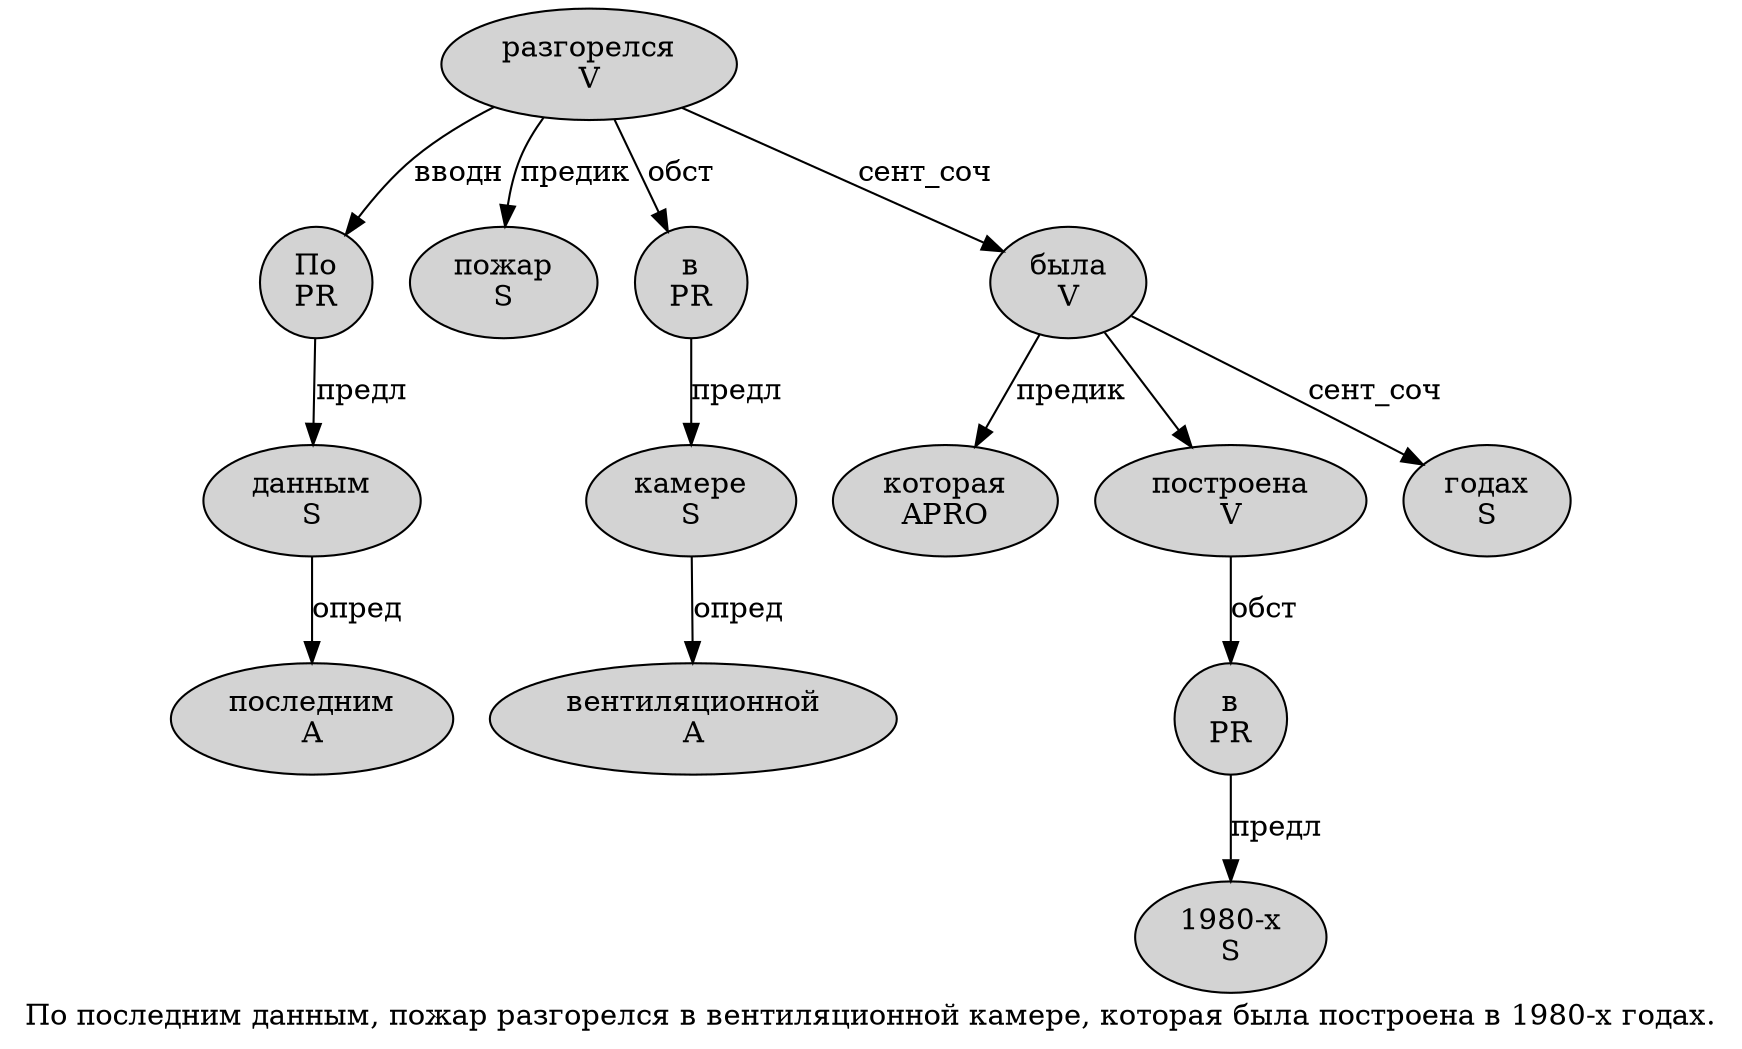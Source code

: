 digraph SENTENCE_1271 {
	graph [label="По последним данным, пожар разгорелся в вентиляционной камере, которая была построена в 1980-х годах."]
	node [style=filled]
		0 [label="По
PR" color="" fillcolor=lightgray penwidth=1 shape=ellipse]
		1 [label="последним
A" color="" fillcolor=lightgray penwidth=1 shape=ellipse]
		2 [label="данным
S" color="" fillcolor=lightgray penwidth=1 shape=ellipse]
		4 [label="пожар
S" color="" fillcolor=lightgray penwidth=1 shape=ellipse]
		5 [label="разгорелся
V" color="" fillcolor=lightgray penwidth=1 shape=ellipse]
		6 [label="в
PR" color="" fillcolor=lightgray penwidth=1 shape=ellipse]
		7 [label="вентиляционной
A" color="" fillcolor=lightgray penwidth=1 shape=ellipse]
		8 [label="камере
S" color="" fillcolor=lightgray penwidth=1 shape=ellipse]
		10 [label="которая
APRO" color="" fillcolor=lightgray penwidth=1 shape=ellipse]
		11 [label="была
V" color="" fillcolor=lightgray penwidth=1 shape=ellipse]
		12 [label="построена
V" color="" fillcolor=lightgray penwidth=1 shape=ellipse]
		13 [label="в
PR" color="" fillcolor=lightgray penwidth=1 shape=ellipse]
		14 [label="1980-х
S" color="" fillcolor=lightgray penwidth=1 shape=ellipse]
		15 [label="годах
S" color="" fillcolor=lightgray penwidth=1 shape=ellipse]
			13 -> 14 [label="предл"]
			0 -> 2 [label="предл"]
			6 -> 8 [label="предл"]
			8 -> 7 [label="опред"]
			2 -> 1 [label="опред"]
			5 -> 0 [label="вводн"]
			5 -> 4 [label="предик"]
			5 -> 6 [label="обст"]
			5 -> 11 [label="сент_соч"]
			11 -> 10 [label="предик"]
			11 -> 12
			11 -> 15 [label="сент_соч"]
			12 -> 13 [label="обст"]
}